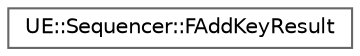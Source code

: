 digraph "Graphical Class Hierarchy"
{
 // INTERACTIVE_SVG=YES
 // LATEX_PDF_SIZE
  bgcolor="transparent";
  edge [fontname=Helvetica,fontsize=10,labelfontname=Helvetica,labelfontsize=10];
  node [fontname=Helvetica,fontsize=10,shape=box,height=0.2,width=0.4];
  rankdir="LR";
  Node0 [id="Node000000",label="UE::Sequencer::FAddKeyResult",height=0.2,width=0.4,color="grey40", fillcolor="white", style="filled",URL="$d1/df3/structUE_1_1Sequencer_1_1FAddKeyResult.html",tooltip=" "];
}
